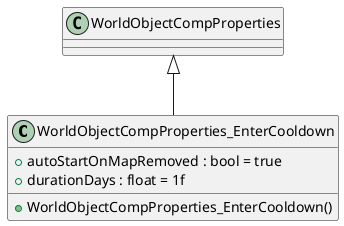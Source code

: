 @startuml
class WorldObjectCompProperties_EnterCooldown {
    + autoStartOnMapRemoved : bool = true
    + durationDays : float = 1f
    + WorldObjectCompProperties_EnterCooldown()
}
WorldObjectCompProperties <|-- WorldObjectCompProperties_EnterCooldown
@enduml
